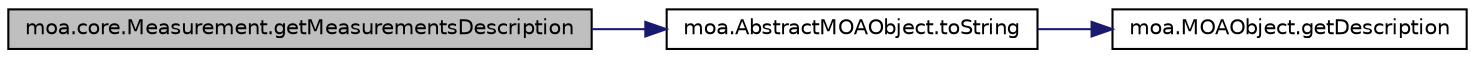 digraph G
{
  edge [fontname="Helvetica",fontsize="10",labelfontname="Helvetica",labelfontsize="10"];
  node [fontname="Helvetica",fontsize="10",shape=record];
  rankdir=LR;
  Node1 [label="moa.core.Measurement.getMeasurementsDescription",height=0.2,width=0.4,color="black", fillcolor="grey75", style="filled" fontcolor="black"];
  Node1 -> Node2 [color="midnightblue",fontsize="10",style="solid",fontname="Helvetica"];
  Node2 [label="moa.AbstractMOAObject.toString",height=0.2,width=0.4,color="black", fillcolor="white", style="filled",URL="$classmoa_1_1AbstractMOAObject.html#ac686fd3b07c734cf21f1894376fe402d",tooltip="Returns a description of the object."];
  Node2 -> Node3 [color="midnightblue",fontsize="10",style="solid",fontname="Helvetica"];
  Node3 [label="moa.MOAObject.getDescription",height=0.2,width=0.4,color="black", fillcolor="white", style="filled",URL="$interfacemoa_1_1MOAObject.html#afdaf5098f1fe6c852018ce64c28e17f5",tooltip="Returns a string representation of this object."];
}
